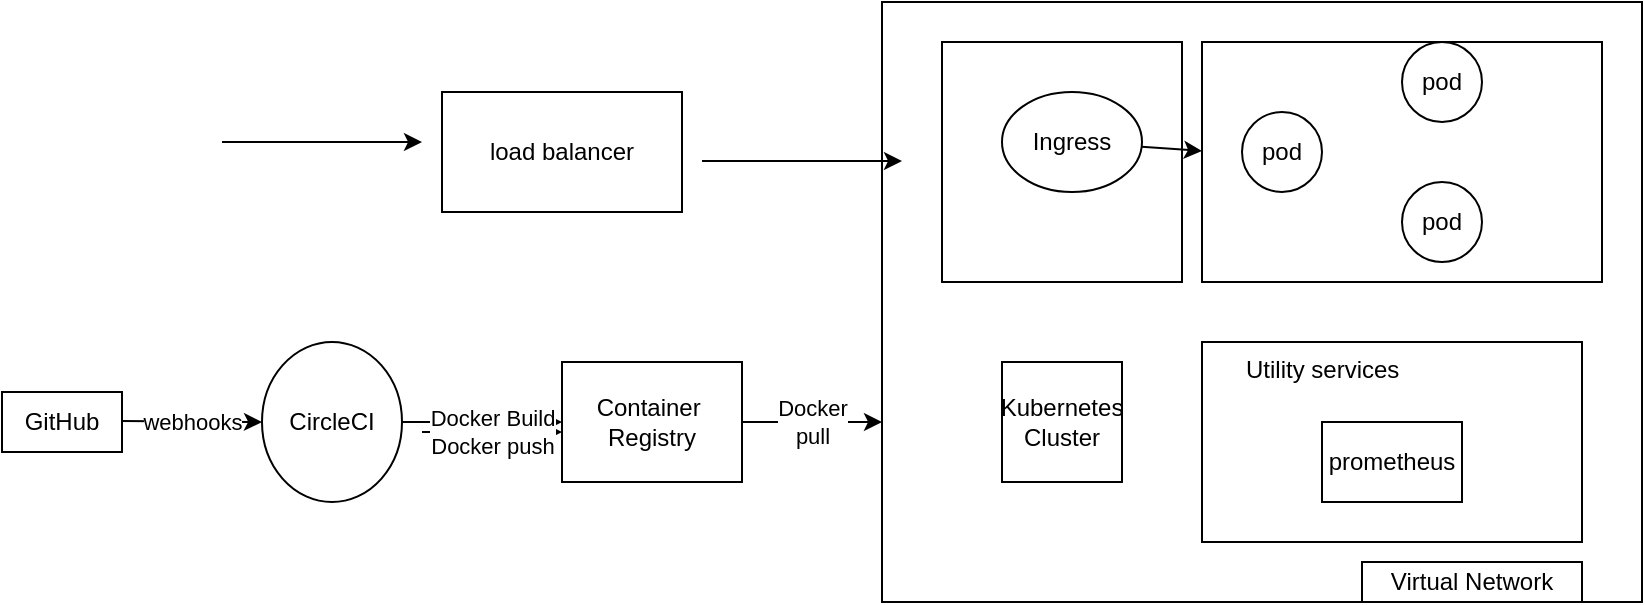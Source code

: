 <mxfile version="17.4.1" type="github"><diagram id="yWXSQm7zqkC0re1lLO18" name="Page-1"><mxGraphModel dx="868" dy="393" grid="1" gridSize="10" guides="1" tooltips="1" connect="1" arrows="1" fold="1" page="1" pageScale="1" pageWidth="850" pageHeight="1100" math="0" shadow="0"><root><mxCell id="0"/><mxCell id="1" parent="0"/><mxCell id="7SpeT-gJAIQLVdKfRitu-1" value="GitHub" style="rounded=0;whiteSpace=wrap;html=1;" vertex="1" parent="1"><mxGeometry x="10" y="195" width="60" height="30" as="geometry"/></mxCell><mxCell id="7SpeT-gJAIQLVdKfRitu-34" value="" style="edgeStyle=orthogonalEdgeStyle;rounded=0;orthogonalLoop=1;jettySize=auto;html=1;" edge="1" parent="1" source="7SpeT-gJAIQLVdKfRitu-2" target="7SpeT-gJAIQLVdKfRitu-6"><mxGeometry relative="1" as="geometry"/></mxCell><mxCell id="7SpeT-gJAIQLVdKfRitu-2" value="CircleCI&lt;br&gt;" style="ellipse;whiteSpace=wrap;html=1;" vertex="1" parent="1"><mxGeometry x="140" y="170" width="70" height="80" as="geometry"/></mxCell><mxCell id="7SpeT-gJAIQLVdKfRitu-6" value="Container&amp;nbsp;&lt;br&gt;Registry" style="rounded=0;whiteSpace=wrap;html=1;" vertex="1" parent="1"><mxGeometry x="290" y="180" width="90" height="60" as="geometry"/></mxCell><mxCell id="7SpeT-gJAIQLVdKfRitu-7" value="" style="rounded=0;whiteSpace=wrap;html=1;" vertex="1" parent="1"><mxGeometry x="450" width="380" height="300" as="geometry"/></mxCell><mxCell id="7SpeT-gJAIQLVdKfRitu-8" value="" style="rounded=0;whiteSpace=wrap;html=1;" vertex="1" parent="1"><mxGeometry x="480" y="20" width="120" height="120" as="geometry"/></mxCell><mxCell id="7SpeT-gJAIQLVdKfRitu-10" value="" style="rounded=0;whiteSpace=wrap;html=1;" vertex="1" parent="1"><mxGeometry x="610" y="20" width="200" height="120" as="geometry"/></mxCell><mxCell id="7SpeT-gJAIQLVdKfRitu-12" value="pod" style="ellipse;whiteSpace=wrap;html=1;" vertex="1" parent="1"><mxGeometry x="630" y="55" width="40" height="40" as="geometry"/></mxCell><mxCell id="7SpeT-gJAIQLVdKfRitu-13" value="pod" style="ellipse;whiteSpace=wrap;html=1;" vertex="1" parent="1"><mxGeometry x="710" y="20" width="40" height="40" as="geometry"/></mxCell><mxCell id="7SpeT-gJAIQLVdKfRitu-14" value="pod" style="ellipse;whiteSpace=wrap;html=1;" vertex="1" parent="1"><mxGeometry x="710" y="90" width="40" height="40" as="geometry"/></mxCell><mxCell id="7SpeT-gJAIQLVdKfRitu-15" value="&lt;blockquote style=&quot;margin: 0 0 0 40px ; border: none ; padding: 0px&quot;&gt;&lt;div&gt;&lt;br&gt;&lt;/div&gt;&lt;/blockquote&gt;" style="rounded=0;whiteSpace=wrap;html=1;align=center;" vertex="1" parent="1"><mxGeometry x="610" y="170" width="190" height="100" as="geometry"/></mxCell><mxCell id="7SpeT-gJAIQLVdKfRitu-16" value="Utility services" style="text;whiteSpace=wrap;html=1;" vertex="1" parent="1"><mxGeometry x="630" y="170" width="100" height="30" as="geometry"/></mxCell><mxCell id="7SpeT-gJAIQLVdKfRitu-20" value="prometheus" style="rounded=0;whiteSpace=wrap;html=1;" vertex="1" parent="1"><mxGeometry x="670" y="210" width="70" height="40" as="geometry"/></mxCell><mxCell id="7SpeT-gJAIQLVdKfRitu-21" value="Kubernetes Cluster" style="rounded=0;whiteSpace=wrap;html=1;" vertex="1" parent="1"><mxGeometry x="510" y="180" width="60" height="60" as="geometry"/></mxCell><mxCell id="7SpeT-gJAIQLVdKfRitu-22" value="load balancer" style="rounded=0;whiteSpace=wrap;html=1;" vertex="1" parent="1"><mxGeometry x="230" y="45" width="120" height="60" as="geometry"/></mxCell><mxCell id="7SpeT-gJAIQLVdKfRitu-24" value="" style="endArrow=classic;html=1;rounded=0;" edge="1" parent="1"><mxGeometry relative="1" as="geometry"><mxPoint x="120" y="70" as="sourcePoint"/><mxPoint x="220" y="70" as="targetPoint"/></mxGeometry></mxCell><mxCell id="7SpeT-gJAIQLVdKfRitu-26" value="" style="endArrow=classic;html=1;rounded=0;" edge="1" parent="1"><mxGeometry relative="1" as="geometry"><mxPoint x="360" y="79.5" as="sourcePoint"/><mxPoint x="460" y="79.5" as="targetPoint"/></mxGeometry></mxCell><mxCell id="7SpeT-gJAIQLVdKfRitu-28" value="" style="endArrow=classic;html=1;rounded=0;startArrow=none;" edge="1" parent="1" source="7SpeT-gJAIQLVdKfRitu-9"><mxGeometry relative="1" as="geometry"><mxPoint x="550" y="75" as="sourcePoint"/><mxPoint x="610" y="74.5" as="targetPoint"/></mxGeometry></mxCell><mxCell id="7SpeT-gJAIQLVdKfRitu-30" value="" style="endArrow=classic;html=1;rounded=0;entryX=0;entryY=0.5;entryDx=0;entryDy=0;" edge="1" parent="1" target="7SpeT-gJAIQLVdKfRitu-2"><mxGeometry relative="1" as="geometry"><mxPoint x="70" y="209.5" as="sourcePoint"/><mxPoint x="130" y="210" as="targetPoint"/></mxGeometry></mxCell><mxCell id="7SpeT-gJAIQLVdKfRitu-31" value="webhooks" style="edgeLabel;resizable=0;html=1;align=center;verticalAlign=middle;" connectable="0" vertex="1" parent="7SpeT-gJAIQLVdKfRitu-30"><mxGeometry relative="1" as="geometry"/></mxCell><mxCell id="7SpeT-gJAIQLVdKfRitu-32" value="" style="endArrow=classic;html=1;rounded=0;" edge="1" parent="1"><mxGeometry relative="1" as="geometry"><mxPoint x="220" y="215" as="sourcePoint"/><mxPoint x="290" y="215" as="targetPoint"/></mxGeometry></mxCell><mxCell id="7SpeT-gJAIQLVdKfRitu-33" value="Docker Build&lt;br&gt;Docker push" style="edgeLabel;resizable=0;html=1;align=center;verticalAlign=middle;" connectable="0" vertex="1" parent="7SpeT-gJAIQLVdKfRitu-32"><mxGeometry relative="1" as="geometry"/></mxCell><mxCell id="7SpeT-gJAIQLVdKfRitu-37" value="" style="endArrow=classic;html=1;rounded=0;" edge="1" parent="1"><mxGeometry relative="1" as="geometry"><mxPoint x="380" y="210" as="sourcePoint"/><mxPoint x="450" y="210" as="targetPoint"/></mxGeometry></mxCell><mxCell id="7SpeT-gJAIQLVdKfRitu-38" value="Docker&lt;br&gt;pull" style="edgeLabel;resizable=0;html=1;align=center;verticalAlign=middle;" connectable="0" vertex="1" parent="7SpeT-gJAIQLVdKfRitu-37"><mxGeometry relative="1" as="geometry"/></mxCell><mxCell id="7SpeT-gJAIQLVdKfRitu-9" value="Ingress" style="ellipse;whiteSpace=wrap;html=1;" vertex="1" parent="1"><mxGeometry x="510" y="45" width="70" height="50" as="geometry"/></mxCell><mxCell id="7SpeT-gJAIQLVdKfRitu-40" value="Virtual Network" style="rounded=0;whiteSpace=wrap;html=1;" vertex="1" parent="1"><mxGeometry x="690" y="280" width="110" height="20" as="geometry"/></mxCell></root></mxGraphModel></diagram></mxfile>